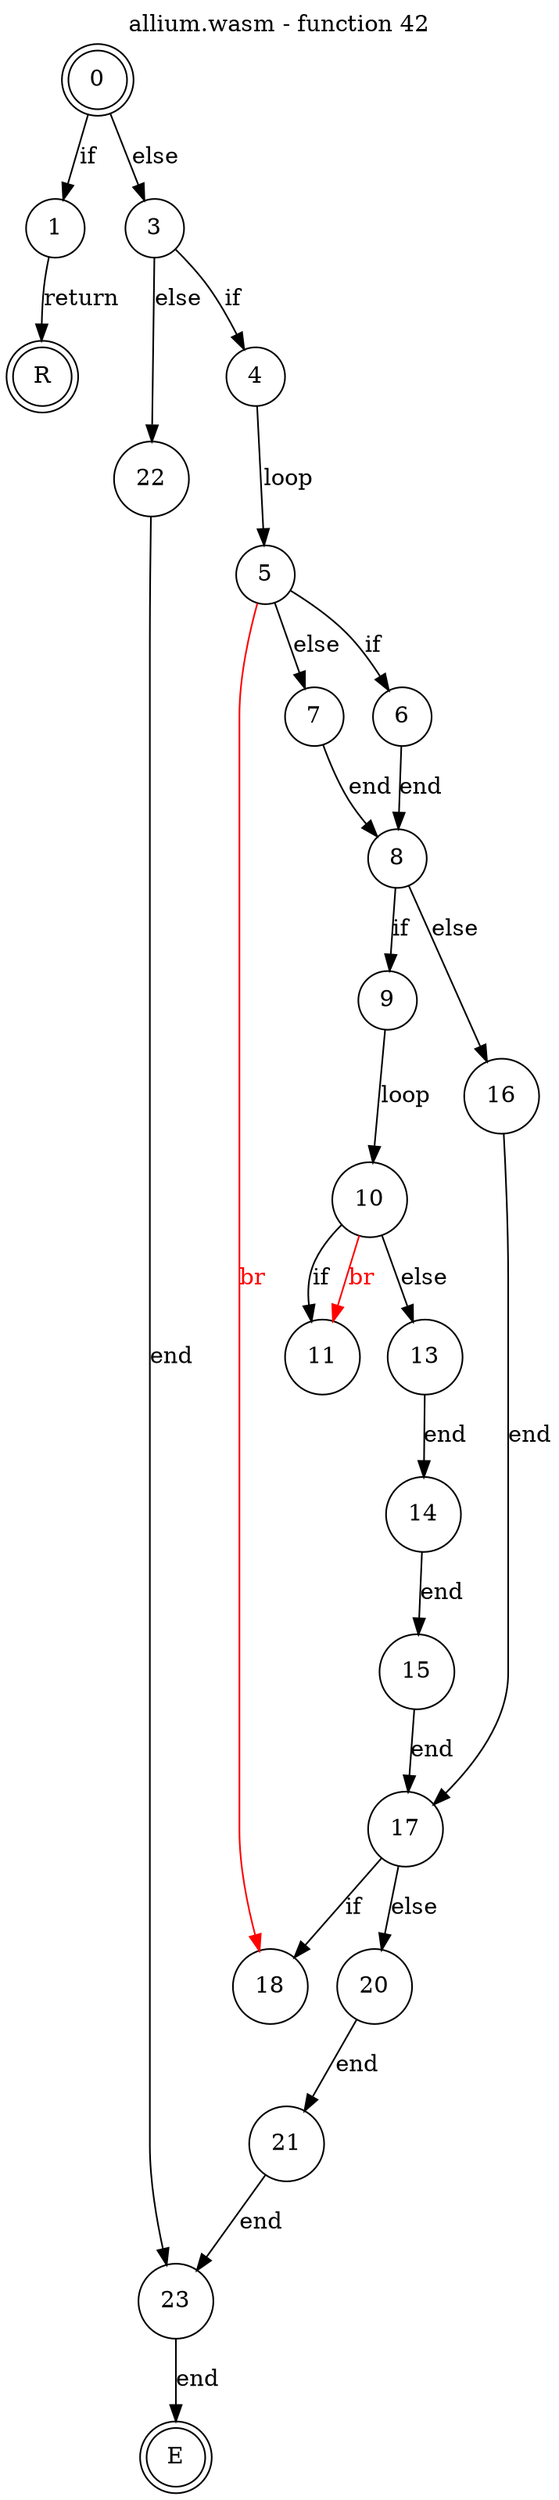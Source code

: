 digraph finite_state_machine {
    label = "allium.wasm - function 42"
    labelloc =  t
    labelfontsize = 16
    labelfontcolor = black
    labelfontname = "Helvetica"
    node [shape = doublecircle]; 0 E R ;
    node [shape = circle];
    0 -> 1[label="if"];
    0 -> 3[label="else"];
    1 -> R[label="return"];
    3 -> 4[label="if"];
    3 -> 22[label="else"];
    4 -> 5[label="loop"];
    5 -> 6[label="if"];
    5 -> 7[label="else"];
    6 -> 8[label="end"];
    7 -> 8[label="end"];
    8 -> 9[label="if"];
    8 -> 16[label="else"];
    9 -> 10[label="loop"];
    10 -> 11[label="if"];
    10 -> 13[label="else"];
    11 -> 10[color="red" dir=back fontcolor="red" label="br"];
    13 -> 14[label="end"];
    14 -> 15[label="end"];
    15 -> 17[label="end"];
    16 -> 17[label="end"];
    17 -> 18[label="if"];
    17 -> 20[label="else"];
    18 -> 5[color="red" dir=back fontcolor="red" label="br"];
    20 -> 21[label="end"];
    21 -> 23[label="end"];
    22 -> 23[label="end"];
    23 -> E[label="end"];
}
